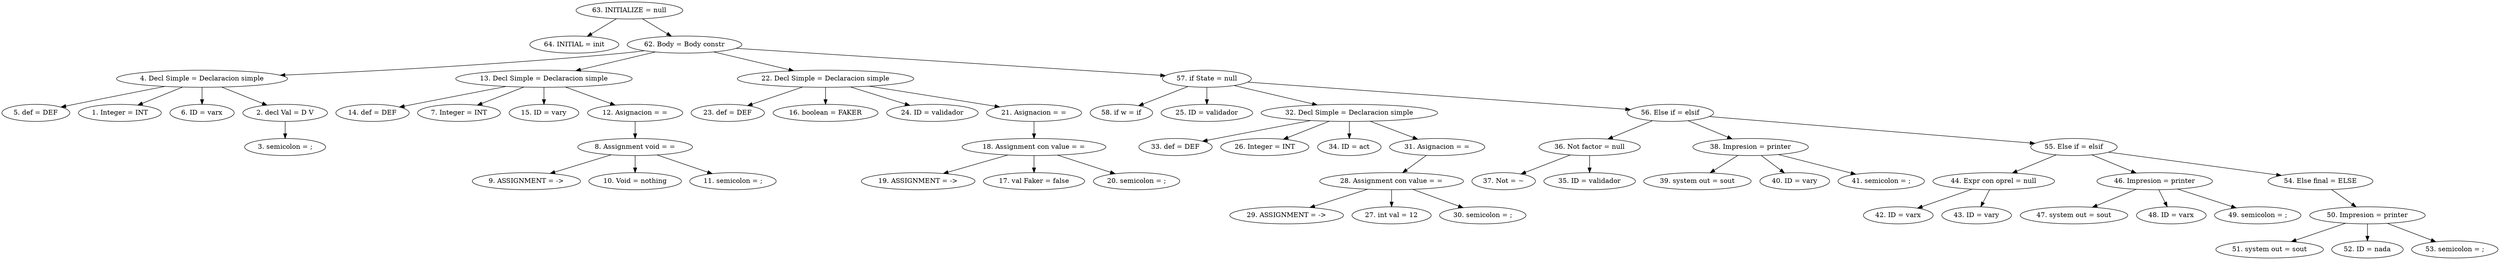digraph G {
"63. INITIALIZE = null"->"64. INITIAL = init"
"63. INITIALIZE = null"->"62. Body = Body constr"
"62. Body = Body constr"->"4. Decl Simple = Declaracion simple"
"4. Decl Simple = Declaracion simple"->"5. def = DEF"
"4. Decl Simple = Declaracion simple"->"1. Integer = INT"
"4. Decl Simple = Declaracion simple"->"6. ID = varx"
"4. Decl Simple = Declaracion simple"->"2. decl Val = D V"
"2. decl Val = D V"->"3. semicolon = ;"
"62. Body = Body constr"->"13. Decl Simple = Declaracion simple"
"13. Decl Simple = Declaracion simple"->"14. def = DEF"
"13. Decl Simple = Declaracion simple"->"7. Integer = INT"
"13. Decl Simple = Declaracion simple"->"15. ID = vary"
"13. Decl Simple = Declaracion simple"->"12. Asignacion = ="
"12. Asignacion = ="->"8. Assignment void = ="
"8. Assignment void = ="->"9. ASSIGNMENT = ->"
"8. Assignment void = ="->"10. Void = nothing"
"8. Assignment void = ="->"11. semicolon = ;"
"62. Body = Body constr"->"22. Decl Simple = Declaracion simple"
"22. Decl Simple = Declaracion simple"->"23. def = DEF"
"22. Decl Simple = Declaracion simple"->"16. boolean = FAKER"
"22. Decl Simple = Declaracion simple"->"24. ID = validador"
"22. Decl Simple = Declaracion simple"->"21. Asignacion = ="
"21. Asignacion = ="->"18. Assignment con value = ="
"18. Assignment con value = ="->"19. ASSIGNMENT = ->"
"18. Assignment con value = ="->"17. val Faker = false"
"18. Assignment con value = ="->"20. semicolon = ;"
"62. Body = Body constr"->"57. if State = null"
"57. if State = null"->"58. if w = if"
"57. if State = null"->"25. ID = validador"
"57. if State = null"->"32. Decl Simple = Declaracion simple"
"32. Decl Simple = Declaracion simple"->"33. def = DEF"
"32. Decl Simple = Declaracion simple"->"26. Integer = INT"
"32. Decl Simple = Declaracion simple"->"34. ID = act"
"32. Decl Simple = Declaracion simple"->"31. Asignacion = ="
"31. Asignacion = ="->"28. Assignment con value = ="
"28. Assignment con value = ="->"29. ASSIGNMENT = ->"
"28. Assignment con value = ="->"27. int val = 12"
"28. Assignment con value = ="->"30. semicolon = ;"
"57. if State = null"->"56. Else if = elsif"
"56. Else if = elsif"->"36. Not factor = null"
"36. Not factor = null"->"37. Not = ~"
"36. Not factor = null"->"35. ID = validador"
"56. Else if = elsif"->"38. Impresion = printer"
"38. Impresion = printer"->"39. system out = sout"
"38. Impresion = printer"->"40. ID = vary"
"38. Impresion = printer"->"41. semicolon = ;"
"56. Else if = elsif"->"55. Else if = elsif"
"55. Else if = elsif"->"44. Expr con oprel = null"
"44. Expr con oprel = null"->"42. ID = varx"
"44. Expr con oprel = null"->"43. ID = vary"
"55. Else if = elsif"->"46. Impresion = printer"
"46. Impresion = printer"->"47. system out = sout"
"46. Impresion = printer"->"48. ID = varx"
"46. Impresion = printer"->"49. semicolon = ;"
"55. Else if = elsif"->"54. Else final = ELSE"
"54. Else final = ELSE"->"50. Impresion = printer"
"50. Impresion = printer"->"51. system out = sout"
"50. Impresion = printer"->"52. ID = nada"
"50. Impresion = printer"->"53. semicolon = ;"


}
